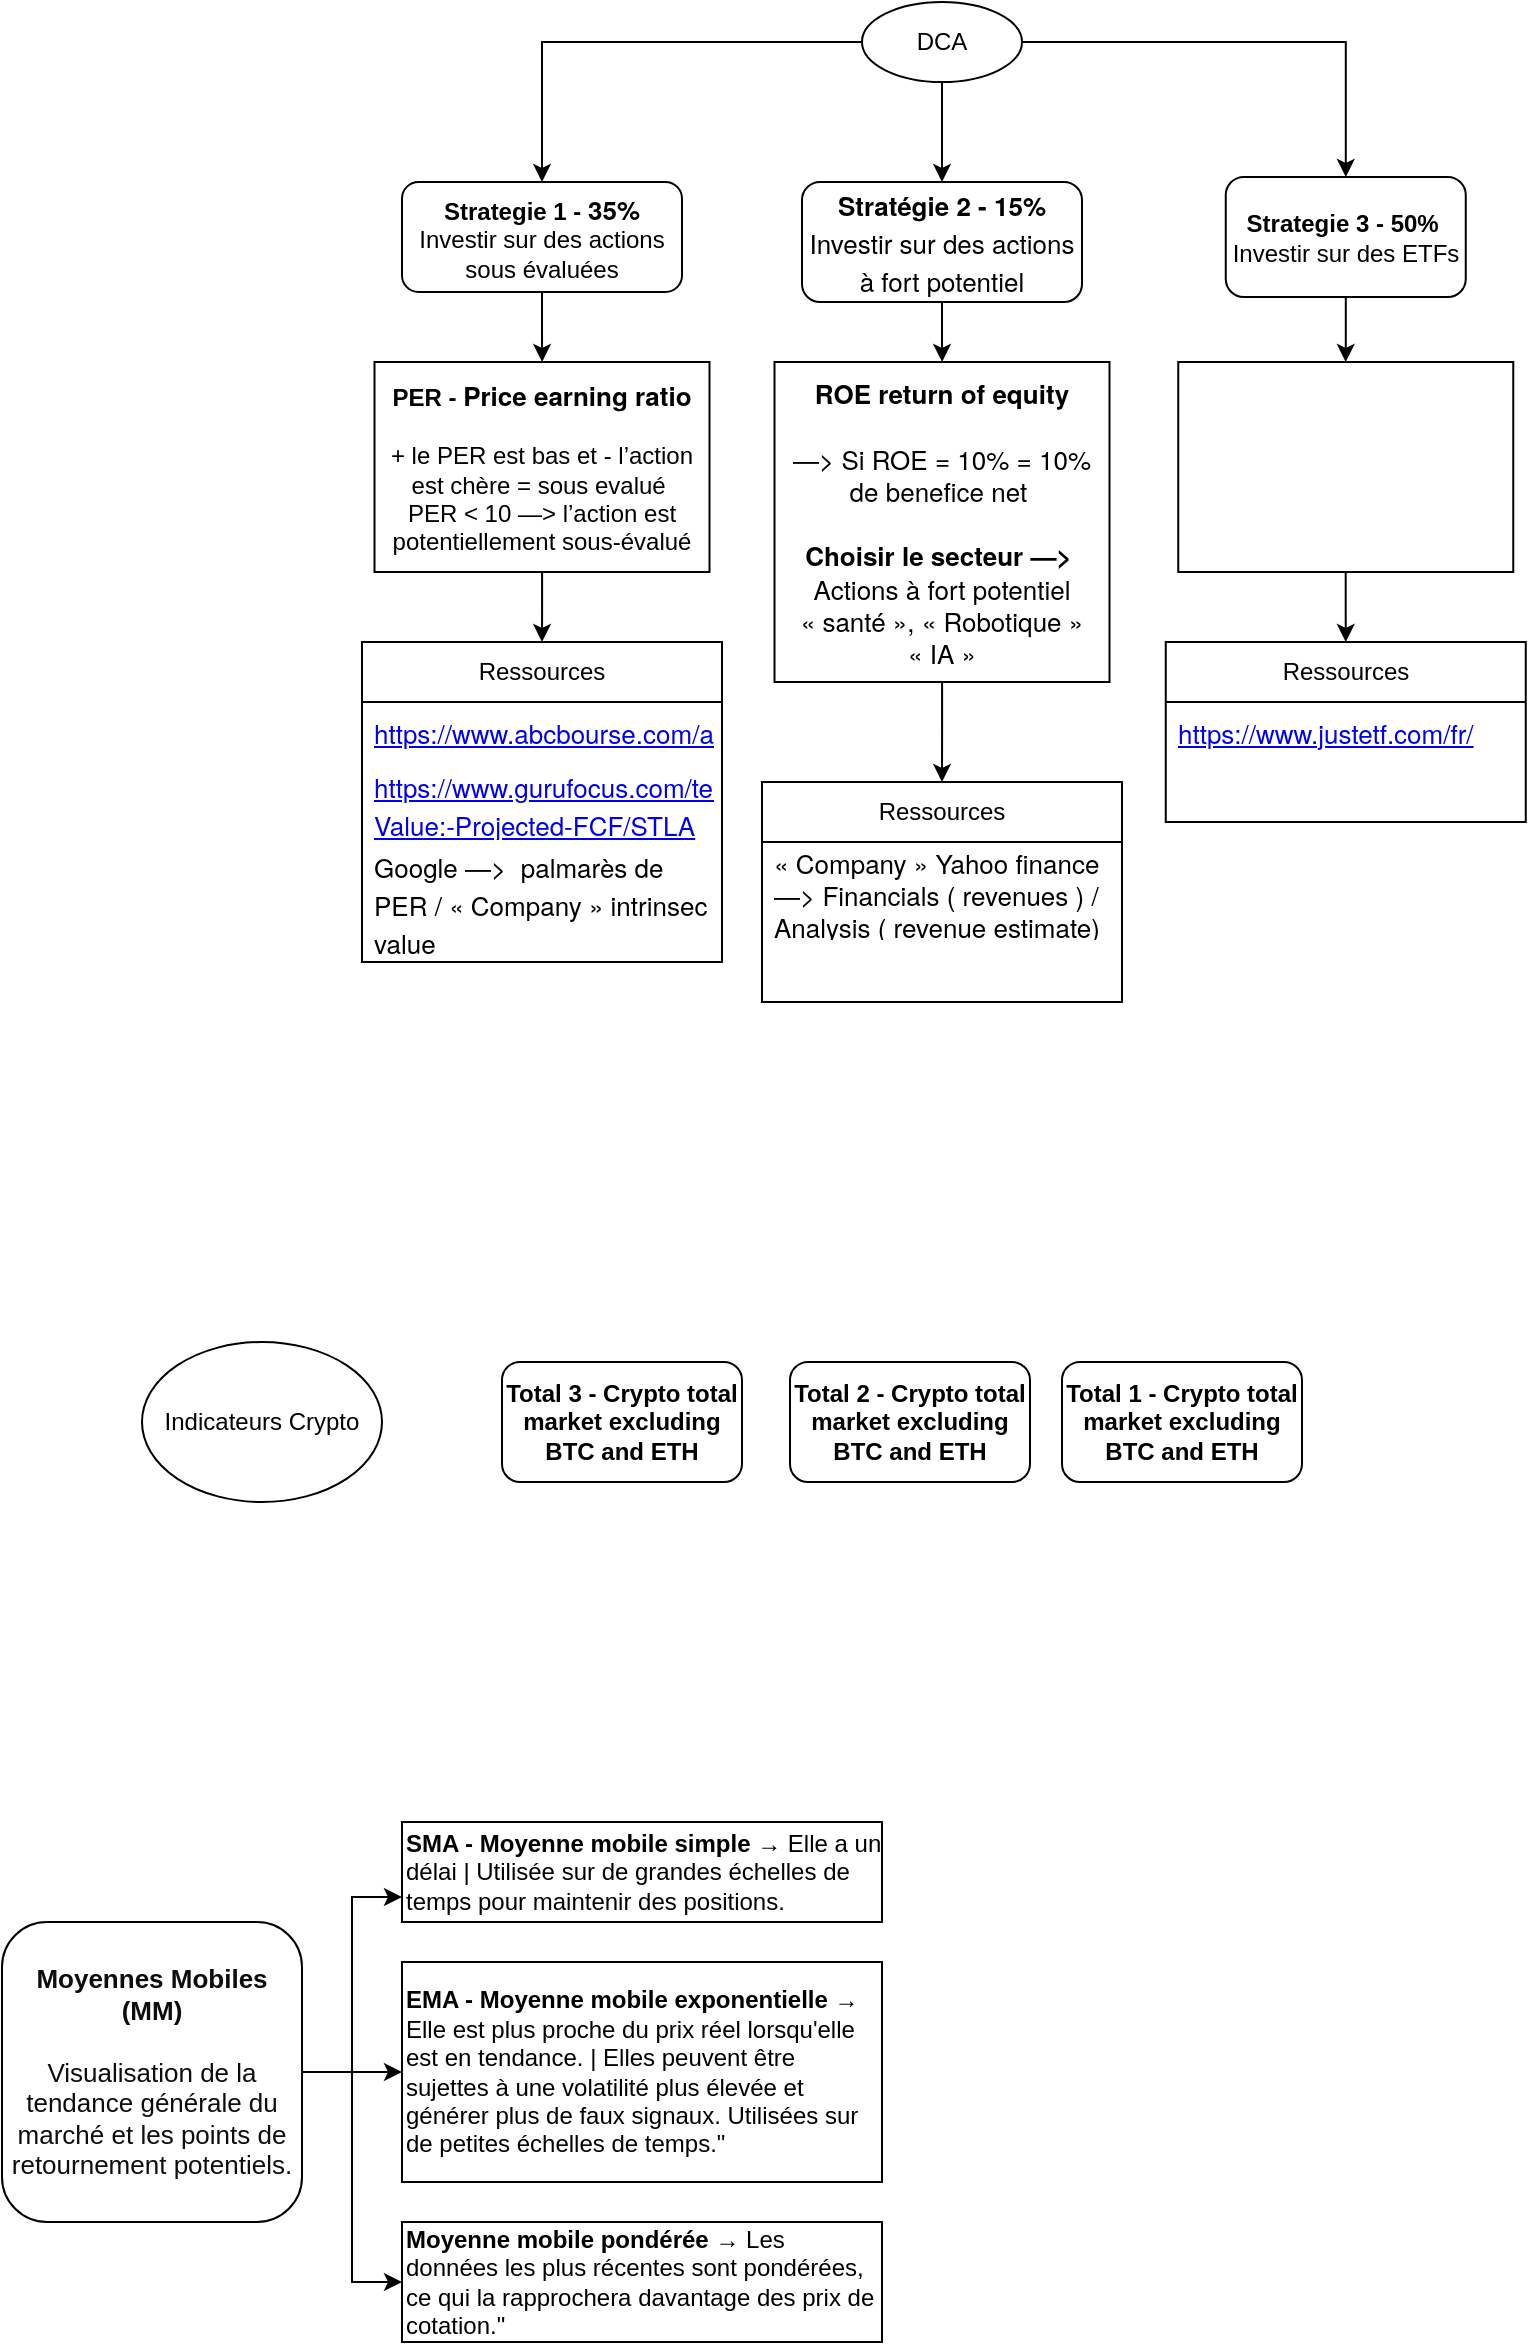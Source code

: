 <mxfile version="24.3.1" type="github">
  <diagram name="Page-1" id="9CWoTmQFCjU30tzJ5nmx">
    <mxGraphModel dx="1995" dy="1865" grid="1" gridSize="10" guides="1" tooltips="1" connect="1" arrows="1" fold="1" page="1" pageScale="1" pageWidth="827" pageHeight="1169" math="0" shadow="0">
      <root>
        <mxCell id="0" />
        <mxCell id="1" parent="0" />
        <mxCell id="JEmahKvNL_3gt_A3U07T-20" style="edgeStyle=orthogonalEdgeStyle;rounded=0;orthogonalLoop=1;jettySize=auto;html=1;entryX=0.5;entryY=0;entryDx=0;entryDy=0;" edge="1" parent="1" source="JEmahKvNL_3gt_A3U07T-33" target="JEmahKvNL_3gt_A3U07T-2">
          <mxGeometry relative="1" as="geometry">
            <mxPoint x="390" y="25.067" as="sourcePoint" />
          </mxGeometry>
        </mxCell>
        <mxCell id="JEmahKvNL_3gt_A3U07T-21" style="edgeStyle=orthogonalEdgeStyle;rounded=0;orthogonalLoop=1;jettySize=auto;html=1;" edge="1" parent="1" source="JEmahKvNL_3gt_A3U07T-33" target="JEmahKvNL_3gt_A3U07T-13">
          <mxGeometry relative="1" as="geometry">
            <mxPoint x="430" y="40" as="sourcePoint" />
          </mxGeometry>
        </mxCell>
        <mxCell id="JEmahKvNL_3gt_A3U07T-22" style="edgeStyle=orthogonalEdgeStyle;rounded=0;orthogonalLoop=1;jettySize=auto;html=1;exitX=1;exitY=0.5;exitDx=0;exitDy=0;" edge="1" parent="1" source="JEmahKvNL_3gt_A3U07T-33" target="JEmahKvNL_3gt_A3U07T-14">
          <mxGeometry relative="1" as="geometry">
            <mxPoint x="470" y="25.067" as="sourcePoint" />
          </mxGeometry>
        </mxCell>
        <mxCell id="JEmahKvNL_3gt_A3U07T-7" style="edgeStyle=orthogonalEdgeStyle;rounded=0;orthogonalLoop=1;jettySize=auto;html=1;" edge="1" parent="1" source="JEmahKvNL_3gt_A3U07T-2" target="JEmahKvNL_3gt_A3U07T-6">
          <mxGeometry relative="1" as="geometry" />
        </mxCell>
        <mxCell id="JEmahKvNL_3gt_A3U07T-2" value="&lt;b&gt;Strategie 1 -&amp;nbsp;&lt;/b&gt;&lt;b style=&quot;font-family: &amp;quot;Helvetica Neue&amp;quot;; font-size: 13px; text-align: start; background-color: initial;&quot;&gt;35%&lt;/b&gt;&lt;b&gt;&lt;br&gt;&lt;/b&gt;Investir sur des actions sous évaluées" style="rounded=1;whiteSpace=wrap;html=1;" vertex="1" parent="1">
          <mxGeometry x="160" y="70" width="140" height="55" as="geometry" />
        </mxCell>
        <mxCell id="JEmahKvNL_3gt_A3U07T-12" style="edgeStyle=orthogonalEdgeStyle;rounded=0;orthogonalLoop=1;jettySize=auto;html=1;" edge="1" parent="1" source="JEmahKvNL_3gt_A3U07T-6" target="JEmahKvNL_3gt_A3U07T-8">
          <mxGeometry relative="1" as="geometry" />
        </mxCell>
        <mxCell id="JEmahKvNL_3gt_A3U07T-6" value="&lt;div&gt;&lt;b style=&quot;background-color: initial;&quot;&gt;PER -&amp;nbsp;&lt;span style=&quot;background-color: initial; font-family: &amp;quot;Helvetica Neue&amp;quot;; font-size: 13px; text-align: start;&quot;&gt;Price earning ratio&lt;/span&gt;&lt;/b&gt;&lt;br&gt;&lt;/div&gt;&lt;div&gt;&lt;br&gt;&lt;/div&gt;+ le PER est bas et - l’action est chère = sous evalué&lt;span style=&quot;forced-color-adjust: none;&quot; class=&quot;Apple-converted-space&quot;&gt;&amp;nbsp;&lt;/span&gt;&lt;br&gt;PER &amp;lt; 10 —&amp;gt; l’action est potentiellement sous-évalué" style="rounded=0;whiteSpace=wrap;html=1;" vertex="1" parent="1">
          <mxGeometry x="146.25" y="160" width="167.5" height="105" as="geometry" />
        </mxCell>
        <mxCell id="JEmahKvNL_3gt_A3U07T-8" value="Ressources" style="swimlane;fontStyle=0;childLayout=stackLayout;horizontal=1;startSize=30;horizontalStack=0;resizeParent=1;resizeParentMax=0;resizeLast=0;collapsible=1;marginBottom=0;whiteSpace=wrap;html=1;" vertex="1" parent="1">
          <mxGeometry x="140" y="300" width="180" height="160" as="geometry">
            <mxRectangle x="148.13" y="300" width="163.75" height="30" as="alternateBounds" />
          </mxGeometry>
        </mxCell>
        <mxCell id="JEmahKvNL_3gt_A3U07T-9" value="&lt;p style=&quot;margin: 0px; font-variant-numeric: normal; font-variant-east-asian: normal; font-variant-alternates: normal; font-kerning: auto; font-optical-sizing: auto; font-feature-settings: normal; font-variation-settings: normal; font-variant-position: normal; font-stretch: normal; font-size: 13px; line-height: normal; font-family: &amp;quot;Helvetica Neue&amp;quot;; color: rgb(220, 161, 13);&quot; class=&quot;p1&quot;&gt;&lt;a href=&quot;https://www.abcbourse.com/analyses/per&quot;&gt;https://www.abcbourse.com/analyses/per&lt;/a&gt;&lt;span style=&quot;color: rgb(0, 0, 0);&quot; class=&quot;s1&quot;&gt;&amp;nbsp;&lt;/span&gt;&lt;/p&gt;" style="text;strokeColor=none;fillColor=none;align=left;verticalAlign=middle;spacingLeft=4;spacingRight=4;overflow=hidden;points=[[0,0.5],[1,0.5]];portConstraint=eastwest;rotatable=0;whiteSpace=wrap;html=1;" vertex="1" parent="JEmahKvNL_3gt_A3U07T-8">
          <mxGeometry y="30" width="180" height="30" as="geometry" />
        </mxCell>
        <mxCell id="JEmahKvNL_3gt_A3U07T-10" value="&lt;p style=&quot;margin: 0px; font-variant-numeric: normal; font-variant-east-asian: normal; font-variant-alternates: normal; font-kerning: auto; font-optical-sizing: auto; font-feature-settings: normal; font-variation-settings: normal; font-variant-position: normal; font-stretch: normal; font-size: 13px; line-height: normal; font-family: &amp;quot;Helvetica Neue&amp;quot;; color: rgb(220, 161, 13);&quot; class=&quot;p1&quot;&gt;&lt;a href=&quot;https://www.gurufocus.com/term/iv_dcf_share/STLA/Intrinsic-Value:-Projected-FCF/STLA&quot;&gt;https://www.gurufocus.com/term/iv_dcf_share/STLA/Intrinsic-Value:-Projected-FCF/STLA&lt;/a&gt;&lt;/p&gt;" style="text;strokeColor=none;fillColor=none;align=left;verticalAlign=middle;spacingLeft=4;spacingRight=4;overflow=hidden;points=[[0,0.5],[1,0.5]];portConstraint=eastwest;rotatable=0;whiteSpace=wrap;html=1;" vertex="1" parent="JEmahKvNL_3gt_A3U07T-8">
          <mxGeometry y="60" width="180" height="40" as="geometry" />
        </mxCell>
        <mxCell id="JEmahKvNL_3gt_A3U07T-11" value="&lt;p style=&quot;margin: 0px; font-variant-numeric: normal; font-variant-east-asian: normal; font-variant-alternates: normal; font-kerning: auto; font-optical-sizing: auto; font-feature-settings: normal; font-variation-settings: normal; font-variant-position: normal; font-stretch: normal; font-size: 13px; line-height: normal; font-family: &amp;quot;Helvetica Neue&amp;quot;;&quot; class=&quot;p1&quot;&gt;Google —&amp;gt;&lt;span class=&quot;Apple-converted-space&quot;&gt;&amp;nbsp; &lt;/span&gt;palmarès de PER / «&amp;nbsp;Company&amp;nbsp;» intrinsec value&lt;/p&gt;" style="text;strokeColor=none;fillColor=none;align=left;verticalAlign=middle;spacingLeft=4;spacingRight=4;overflow=hidden;points=[[0,0.5],[1,0.5]];portConstraint=eastwest;rotatable=0;whiteSpace=wrap;html=1;" vertex="1" parent="JEmahKvNL_3gt_A3U07T-8">
          <mxGeometry y="100" width="180" height="60" as="geometry" />
        </mxCell>
        <mxCell id="JEmahKvNL_3gt_A3U07T-17" style="edgeStyle=orthogonalEdgeStyle;rounded=0;orthogonalLoop=1;jettySize=auto;html=1;" edge="1" parent="1" source="JEmahKvNL_3gt_A3U07T-13" target="JEmahKvNL_3gt_A3U07T-15">
          <mxGeometry relative="1" as="geometry" />
        </mxCell>
        <mxCell id="JEmahKvNL_3gt_A3U07T-13" value="&lt;p style=&quot;margin: 0px; font-variant-numeric: normal; font-variant-east-asian: normal; font-variant-alternates: normal; font-kerning: auto; font-optical-sizing: auto; font-feature-settings: normal; font-variation-settings: normal; font-variant-position: normal; font-stretch: normal; font-size: 13px; line-height: normal; font-family: &amp;quot;Helvetica Neue&amp;quot;;&quot; class=&quot;p1&quot;&gt;&lt;b&gt;Stratégie 2 - 15%&lt;/b&gt;&lt;/p&gt;&lt;p style=&quot;margin: 0px; font-variant-numeric: normal; font-variant-east-asian: normal; font-variant-alternates: normal; font-kerning: auto; font-optical-sizing: auto; font-feature-settings: normal; font-variation-settings: normal; font-variant-position: normal; font-stretch: normal; font-size: 13px; line-height: normal; font-family: &amp;quot;Helvetica Neue&amp;quot;;&quot; class=&quot;p1&quot;&gt;Investir sur des actions à fort potentiel&lt;/p&gt;" style="rounded=1;whiteSpace=wrap;html=1;align=center;" vertex="1" parent="1">
          <mxGeometry x="360" y="70" width="140" height="60" as="geometry" />
        </mxCell>
        <mxCell id="JEmahKvNL_3gt_A3U07T-18" style="edgeStyle=orthogonalEdgeStyle;rounded=0;orthogonalLoop=1;jettySize=auto;html=1;" edge="1" parent="1" source="JEmahKvNL_3gt_A3U07T-14" target="JEmahKvNL_3gt_A3U07T-16">
          <mxGeometry relative="1" as="geometry" />
        </mxCell>
        <mxCell id="JEmahKvNL_3gt_A3U07T-14" value="&lt;b&gt;Strategie 3 - 50%&lt;span class=&quot;Apple-converted-space&quot;&gt;&amp;nbsp;&lt;/span&gt;&lt;/b&gt;&lt;br&gt;Investir sur des ETFs" style="rounded=1;whiteSpace=wrap;html=1;align=center;" vertex="1" parent="1">
          <mxGeometry x="571.88" y="67.5" width="120" height="60" as="geometry" />
        </mxCell>
        <mxCell id="JEmahKvNL_3gt_A3U07T-31" style="edgeStyle=orthogonalEdgeStyle;rounded=0;orthogonalLoop=1;jettySize=auto;html=1;" edge="1" parent="1" source="JEmahKvNL_3gt_A3U07T-15" target="JEmahKvNL_3gt_A3U07T-23">
          <mxGeometry relative="1" as="geometry" />
        </mxCell>
        <mxCell id="JEmahKvNL_3gt_A3U07T-15" value="&lt;div&gt;&lt;b style=&quot;background-color: initial; font-family: &amp;quot;Helvetica Neue&amp;quot;; font-size: 13px;&quot;&gt;&lt;br&gt;&lt;/b&gt;&lt;/div&gt;&lt;div&gt;&lt;b style=&quot;background-color: initial; font-family: &amp;quot;Helvetica Neue&amp;quot;; font-size: 13px;&quot;&gt;ROE return of equity&lt;/b&gt;&lt;br&gt;&lt;/div&gt;&lt;div&gt;&lt;span style=&quot;background-color: initial; font-family: &amp;quot;Helvetica Neue&amp;quot;; font-size: 13px;&quot;&gt;&lt;b&gt;&amp;nbsp;&lt;/b&gt;&lt;/span&gt;&lt;/div&gt;&lt;div&gt;&lt;span style=&quot;background-color: initial; font-family: &amp;quot;Helvetica Neue&amp;quot;; font-size: 13px;&quot;&gt;—&amp;gt; Si ROE = 10% = 10% de benefice net&lt;/span&gt;&lt;span style=&quot;background-color: initial; font-family: &amp;quot;Helvetica Neue&amp;quot;; font-size: 13px;&quot; class=&quot;Apple-converted-space&quot;&gt;&amp;nbsp;&lt;/span&gt;&lt;br&gt;&lt;/div&gt;&lt;b style=&quot;background-color: initial; font-family: &amp;quot;Helvetica Neue&amp;quot;; font-size: 13px;&quot;&gt;&lt;div&gt;&lt;b style=&quot;background-color: initial; font-family: &amp;quot;Helvetica Neue&amp;quot;; font-size: 13px;&quot;&gt;&lt;br&gt;&lt;/b&gt;&lt;/div&gt;Choisir le secteur —&amp;gt;&lt;/b&gt;&lt;span style=&quot;background-color: initial; font-family: &amp;quot;Helvetica Neue&amp;quot;; font-size: 13px;&quot;&gt;&amp;nbsp;&lt;/span&gt;&lt;font face=&quot;Helvetica Neue&quot;&gt;&lt;span style=&quot;font-size: 13px;&quot;&gt;&lt;br&gt;&lt;/span&gt;&lt;/font&gt;&lt;span style=&quot;background-color: initial; font-family: &amp;quot;Helvetica Neue&amp;quot;; font-size: 13px;&quot;&gt;Actions à fort potentiel «&amp;nbsp;santé&amp;nbsp;», «&amp;nbsp;Robotique&amp;nbsp;» «&amp;nbsp;IA&amp;nbsp;»&lt;/span&gt;&lt;br&gt;&lt;div&gt;&lt;br&gt;&lt;/div&gt;&lt;div&gt;&lt;div&gt;&lt;/div&gt;&lt;/div&gt;" style="rounded=0;whiteSpace=wrap;html=1;" vertex="1" parent="1">
          <mxGeometry x="346.25" y="160" width="167.5" height="160" as="geometry" />
        </mxCell>
        <mxCell id="JEmahKvNL_3gt_A3U07T-32" style="edgeStyle=orthogonalEdgeStyle;rounded=0;orthogonalLoop=1;jettySize=auto;html=1;" edge="1" parent="1" source="JEmahKvNL_3gt_A3U07T-16" target="JEmahKvNL_3gt_A3U07T-27">
          <mxGeometry relative="1" as="geometry" />
        </mxCell>
        <mxCell id="JEmahKvNL_3gt_A3U07T-16" value="&lt;div&gt;&lt;/div&gt;" style="rounded=0;whiteSpace=wrap;html=1;" vertex="1" parent="1">
          <mxGeometry x="548.13" y="160" width="167.5" height="105" as="geometry" />
        </mxCell>
        <mxCell id="JEmahKvNL_3gt_A3U07T-23" value="Ressources" style="swimlane;fontStyle=0;childLayout=stackLayout;horizontal=1;startSize=30;horizontalStack=0;resizeParent=1;resizeParentMax=0;resizeLast=0;collapsible=1;marginBottom=0;whiteSpace=wrap;html=1;" vertex="1" parent="1">
          <mxGeometry x="340" y="370" width="180" height="110" as="geometry">
            <mxRectangle x="348.13" y="300" width="163.75" height="30" as="alternateBounds" />
          </mxGeometry>
        </mxCell>
        <mxCell id="JEmahKvNL_3gt_A3U07T-24" value="&lt;span style=&quot;font-family: &amp;quot;Helvetica Neue&amp;quot;; font-size: 13px; background-color: initial;&quot;&gt;«&amp;nbsp;Company&amp;nbsp;» Yahoo finance&lt;/span&gt;&lt;span style=&quot;font-family: &amp;quot;Helvetica Neue&amp;quot;; font-size: 13px; background-color: initial;&quot; class=&quot;Apple-converted-space&quot;&gt;&amp;nbsp; &lt;/span&gt;&lt;span style=&quot;font-family: &amp;quot;Helvetica Neue&amp;quot;; font-size: 13px; background-color: initial;&quot;&gt;—&amp;gt; Financials ( revenues ) / Analysis ( revenue estimate)&lt;/span&gt;&lt;span style=&quot;font-family: &amp;quot;Helvetica Neue&amp;quot;; font-size: 13px; background-color: initial;&quot; class=&quot;Apple-converted-space&quot;&gt;&amp;nbsp;&lt;/span&gt;" style="text;strokeColor=none;fillColor=none;align=left;verticalAlign=middle;spacingLeft=4;spacingRight=4;overflow=hidden;points=[[0,0.5],[1,0.5]];portConstraint=eastwest;rotatable=0;whiteSpace=wrap;html=1;" vertex="1" parent="JEmahKvNL_3gt_A3U07T-23">
          <mxGeometry y="30" width="180" height="50" as="geometry" />
        </mxCell>
        <mxCell id="JEmahKvNL_3gt_A3U07T-25" value="&lt;p class=&quot;p1&quot; style=&quot;margin: 0px; font-variant-numeric: normal; font-variant-east-asian: normal; font-variant-alternates: normal; font-kerning: auto; font-optical-sizing: auto; font-feature-settings: normal; font-variation-settings: normal; font-variant-position: normal; font-stretch: normal; font-size: 13px; line-height: normal; font-family: &amp;quot;Helvetica Neue&amp;quot;; color: rgb(220, 161, 13);&quot;&gt;&lt;br&gt;&lt;/p&gt;" style="text;strokeColor=none;fillColor=none;align=left;verticalAlign=middle;spacingLeft=4;spacingRight=4;overflow=hidden;points=[[0,0.5],[1,0.5]];portConstraint=eastwest;rotatable=0;whiteSpace=wrap;html=1;" vertex="1" parent="JEmahKvNL_3gt_A3U07T-23">
          <mxGeometry y="80" width="180" height="30" as="geometry" />
        </mxCell>
        <mxCell id="JEmahKvNL_3gt_A3U07T-27" value="Ressources" style="swimlane;fontStyle=0;childLayout=stackLayout;horizontal=1;startSize=30;horizontalStack=0;resizeParent=1;resizeParentMax=0;resizeLast=0;collapsible=1;marginBottom=0;whiteSpace=wrap;html=1;" vertex="1" parent="1">
          <mxGeometry x="541.88" y="300" width="180" height="90" as="geometry">
            <mxRectangle x="541.88" y="300" width="163.75" height="30" as="alternateBounds" />
          </mxGeometry>
        </mxCell>
        <mxCell id="JEmahKvNL_3gt_A3U07T-28" value="&lt;p style=&quot;margin: 0px; font-variant-numeric: normal; font-variant-east-asian: normal; font-variant-alternates: normal; font-kerning: auto; font-optical-sizing: auto; font-feature-settings: normal; font-variation-settings: normal; font-variant-position: normal; font-stretch: normal; font-size: 13px; line-height: normal; font-family: &amp;quot;Helvetica Neue&amp;quot;; color: rgb(220, 161, 13);&quot; class=&quot;p1&quot;&gt;&lt;a href=&quot;https://www.justetf.com/fr/&quot;&gt;https://www.justetf.com/fr/&lt;/a&gt;&lt;/p&gt;" style="text;strokeColor=none;fillColor=none;align=left;verticalAlign=middle;spacingLeft=4;spacingRight=4;overflow=hidden;points=[[0,0.5],[1,0.5]];portConstraint=eastwest;rotatable=0;whiteSpace=wrap;html=1;" vertex="1" parent="JEmahKvNL_3gt_A3U07T-27">
          <mxGeometry y="30" width="180" height="30" as="geometry" />
        </mxCell>
        <mxCell id="JEmahKvNL_3gt_A3U07T-29" value="&lt;p style=&quot;margin: 0px; font-variant-numeric: normal; font-variant-east-asian: normal; font-variant-alternates: normal; font-kerning: auto; font-optical-sizing: auto; font-feature-settings: normal; font-variation-settings: normal; font-variant-position: normal; font-stretch: normal; font-size: 13px; line-height: normal; font-family: &amp;quot;Helvetica Neue&amp;quot;; color: rgb(220, 161, 13);&quot; class=&quot;p1&quot;&gt;&lt;br&gt;&lt;/p&gt;" style="text;strokeColor=none;fillColor=none;align=left;verticalAlign=middle;spacingLeft=4;spacingRight=4;overflow=hidden;points=[[0,0.5],[1,0.5]];portConstraint=eastwest;rotatable=0;whiteSpace=wrap;html=1;" vertex="1" parent="JEmahKvNL_3gt_A3U07T-27">
          <mxGeometry y="60" width="180" height="30" as="geometry" />
        </mxCell>
        <mxCell id="JEmahKvNL_3gt_A3U07T-33" value="DCA" style="ellipse;whiteSpace=wrap;html=1;" vertex="1" parent="1">
          <mxGeometry x="390" y="-20" width="80" height="40" as="geometry" />
        </mxCell>
        <mxCell id="JEmahKvNL_3gt_A3U07T-35" value="Indicateurs Crypto" style="ellipse;whiteSpace=wrap;html=1;" vertex="1" parent="1">
          <mxGeometry x="30" y="650" width="120" height="80" as="geometry" />
        </mxCell>
        <mxCell id="JEmahKvNL_3gt_A3U07T-36" value="&lt;b&gt;Total 3 - Crypto total market excluding BTC and ETH&lt;/b&gt;" style="rounded=1;whiteSpace=wrap;html=1;" vertex="1" parent="1">
          <mxGeometry x="210" y="660" width="120" height="60" as="geometry" />
        </mxCell>
        <mxCell id="JEmahKvNL_3gt_A3U07T-37" value="&lt;b&gt;Total 2 - Crypto total market excluding BTC and ETH&lt;/b&gt;" style="rounded=1;whiteSpace=wrap;html=1;" vertex="1" parent="1">
          <mxGeometry x="354" y="660" width="120" height="60" as="geometry" />
        </mxCell>
        <mxCell id="JEmahKvNL_3gt_A3U07T-38" value="&lt;b&gt;Total 1 - Crypto total market excluding BTC and ETH&lt;/b&gt;" style="rounded=1;whiteSpace=wrap;html=1;" vertex="1" parent="1">
          <mxGeometry x="490" y="660" width="120" height="60" as="geometry" />
        </mxCell>
        <mxCell id="JEmahKvNL_3gt_A3U07T-46" style="edgeStyle=orthogonalEdgeStyle;rounded=0;orthogonalLoop=1;jettySize=auto;html=1;entryX=0;entryY=0.75;entryDx=0;entryDy=0;" edge="1" parent="1" source="JEmahKvNL_3gt_A3U07T-39" target="JEmahKvNL_3gt_A3U07T-42">
          <mxGeometry relative="1" as="geometry" />
        </mxCell>
        <mxCell id="JEmahKvNL_3gt_A3U07T-47" style="edgeStyle=orthogonalEdgeStyle;rounded=0;orthogonalLoop=1;jettySize=auto;html=1;entryX=0;entryY=0.5;entryDx=0;entryDy=0;" edge="1" parent="1" source="JEmahKvNL_3gt_A3U07T-39" target="JEmahKvNL_3gt_A3U07T-43">
          <mxGeometry relative="1" as="geometry" />
        </mxCell>
        <mxCell id="JEmahKvNL_3gt_A3U07T-48" style="edgeStyle=orthogonalEdgeStyle;rounded=0;orthogonalLoop=1;jettySize=auto;html=1;entryX=0;entryY=0.5;entryDx=0;entryDy=0;" edge="1" parent="1" source="JEmahKvNL_3gt_A3U07T-39" target="JEmahKvNL_3gt_A3U07T-45">
          <mxGeometry relative="1" as="geometry" />
        </mxCell>
        <mxCell id="JEmahKvNL_3gt_A3U07T-39" value="&lt;span style=&quot;border: 0px solid rgb(227, 227, 227); box-sizing: border-box; --tw-border-spacing-x: 0; --tw-border-spacing-y: 0; --tw-translate-x: 0; --tw-translate-y: 0; --tw-rotate: 0; --tw-skew-x: 0; --tw-skew-y: 0; --tw-scale-x: 1; --tw-scale-y: 1; --tw-pan-x: ; --tw-pan-y: ; --tw-pinch-zoom: ; --tw-scroll-snap-strictness: proximity; --tw-gradient-from-position: ; --tw-gradient-via-position: ; --tw-gradient-to-position: ; --tw-ordinal: ; --tw-slashed-zero: ; --tw-numeric-figure: ; --tw-numeric-spacing: ; --tw-numeric-fraction: ; --tw-ring-inset: ; --tw-ring-offset-width: 0px; --tw-ring-offset-color: #fff; --tw-ring-color: rgba(69,89,164,.5); --tw-ring-offset-shadow: 0 0 transparent; --tw-ring-shadow: 0 0 transparent; --tw-shadow: 0 0 transparent; --tw-shadow-colored: 0 0 transparent; --tw-blur: ; --tw-brightness: ; --tw-contrast: ; --tw-grayscale: ; --tw-hue-rotate: ; --tw-invert: ; --tw-saturate: ; --tw-sepia: ; --tw-drop-shadow: ; --tw-backdrop-blur: ; --tw-backdrop-brightness: ; --tw-backdrop-contrast: ; --tw-backdrop-grayscale: ; --tw-backdrop-hue-rotate: ; --tw-backdrop-invert: ; --tw-backdrop-opacity: ; --tw-backdrop-saturate: ; --tw-backdrop-sepia: ; --tw-contain-size: ; --tw-contain-layout: ; --tw-contain-paint: ; --tw-contain-style: ; font-weight: 600; color: rgb(13, 13, 13); text-align: left; white-space-collapse: preserve; background-color: rgb(255, 255, 255);&quot;&gt;&lt;font face=&quot;Helvetica&quot; style=&quot;font-size: 13px;&quot;&gt;Moyennes Mobiles (MM)&lt;/font&gt;&lt;/span&gt;&lt;div&gt;&lt;span style=&quot;border: 0px solid rgb(227, 227, 227); box-sizing: border-box; --tw-border-spacing-x: 0; --tw-border-spacing-y: 0; --tw-translate-x: 0; --tw-translate-y: 0; --tw-rotate: 0; --tw-skew-x: 0; --tw-skew-y: 0; --tw-scale-x: 1; --tw-scale-y: 1; --tw-pan-x: ; --tw-pan-y: ; --tw-pinch-zoom: ; --tw-scroll-snap-strictness: proximity; --tw-gradient-from-position: ; --tw-gradient-via-position: ; --tw-gradient-to-position: ; --tw-ordinal: ; --tw-slashed-zero: ; --tw-numeric-figure: ; --tw-numeric-spacing: ; --tw-numeric-fraction: ; --tw-ring-inset: ; --tw-ring-offset-width: 0px; --tw-ring-offset-color: #fff; --tw-ring-color: rgba(69,89,164,.5); --tw-ring-offset-shadow: 0 0 transparent; --tw-ring-shadow: 0 0 transparent; --tw-shadow: 0 0 transparent; --tw-shadow-colored: 0 0 transparent; --tw-blur: ; --tw-brightness: ; --tw-contrast: ; --tw-grayscale: ; --tw-hue-rotate: ; --tw-invert: ; --tw-saturate: ; --tw-sepia: ; --tw-drop-shadow: ; --tw-backdrop-blur: ; --tw-backdrop-brightness: ; --tw-backdrop-contrast: ; --tw-backdrop-grayscale: ; --tw-backdrop-hue-rotate: ; --tw-backdrop-invert: ; --tw-backdrop-opacity: ; --tw-backdrop-saturate: ; --tw-backdrop-sepia: ; --tw-contain-size: ; --tw-contain-layout: ; --tw-contain-paint: ; --tw-contain-style: ; font-weight: 600; color: rgb(13, 13, 13); text-align: left; white-space-collapse: preserve; background-color: rgb(255, 255, 255);&quot;&gt;&lt;font face=&quot;Helvetica&quot; style=&quot;font-size: 13px;&quot;&gt;&lt;br&gt;&lt;/font&gt;&lt;/span&gt;&lt;/div&gt;&lt;div&gt;&lt;span style=&quot;border: 0px solid rgb(227, 227, 227); box-sizing: border-box; --tw-border-spacing-x: 0; --tw-border-spacing-y: 0; --tw-translate-x: 0; --tw-translate-y: 0; --tw-rotate: 0; --tw-skew-x: 0; --tw-skew-y: 0; --tw-scale-x: 1; --tw-scale-y: 1; --tw-pan-x: ; --tw-pan-y: ; --tw-pinch-zoom: ; --tw-scroll-snap-strictness: proximity; --tw-gradient-from-position: ; --tw-gradient-via-position: ; --tw-gradient-to-position: ; --tw-ordinal: ; --tw-slashed-zero: ; --tw-numeric-figure: ; --tw-numeric-spacing: ; --tw-numeric-fraction: ; --tw-ring-inset: ; --tw-ring-offset-width: 0px; --tw-ring-offset-color: #fff; --tw-ring-color: rgba(69,89,164,.5); --tw-ring-offset-shadow: 0 0 transparent; --tw-ring-shadow: 0 0 transparent; --tw-shadow: 0 0 transparent; --tw-shadow-colored: 0 0 transparent; --tw-blur: ; --tw-brightness: ; --tw-contrast: ; --tw-grayscale: ; --tw-hue-rotate: ; --tw-invert: ; --tw-saturate: ; --tw-sepia: ; --tw-drop-shadow: ; --tw-backdrop-blur: ; --tw-backdrop-brightness: ; --tw-backdrop-contrast: ; --tw-backdrop-grayscale: ; --tw-backdrop-hue-rotate: ; --tw-backdrop-invert: ; --tw-backdrop-opacity: ; --tw-backdrop-saturate: ; --tw-backdrop-sepia: ; --tw-contain-size: ; --tw-contain-layout: ; --tw-contain-paint: ; --tw-contain-style: ; font-weight: 600; color: rgb(13, 13, 13); text-align: left; white-space-collapse: preserve; background-color: rgb(255, 255, 255);&quot;&gt;&lt;span style=&quot;font-size: 13px; font-weight: 400;&quot;&gt;Visualisation de la tendance générale du marché et les points de retournement potentiels.&lt;/span&gt;&lt;font face=&quot;Helvetica&quot; style=&quot;font-size: 13px;&quot;&gt;&lt;br&gt;&lt;/font&gt;&lt;/span&gt;&lt;/div&gt;" style="rounded=1;whiteSpace=wrap;html=1;" vertex="1" parent="1">
          <mxGeometry x="-40" y="940" width="150" height="150" as="geometry" />
        </mxCell>
        <mxCell id="JEmahKvNL_3gt_A3U07T-42" value="&lt;b&gt;SMA - Moyenne mobile simple →&lt;/b&gt; Elle a un délai | Utilisée sur de grandes échelles de temps pour maintenir des positions." style="rounded=0;whiteSpace=wrap;html=1;align=left;" vertex="1" parent="1">
          <mxGeometry x="160" y="890" width="240" height="50" as="geometry" />
        </mxCell>
        <mxCell id="JEmahKvNL_3gt_A3U07T-43" value="&lt;b&gt;EMA - Moyenne mobile exponentielle →&lt;/b&gt; Elle est plus proche du prix réel lorsqu&#39;elle est en tendance. | Elles peuvent être sujettes à une volatilité plus élevée et générer plus de faux signaux. Utilisées sur de petites échelles de temps.&quot;" style="rounded=0;whiteSpace=wrap;html=1;align=left;" vertex="1" parent="1">
          <mxGeometry x="160" y="960" width="240" height="110" as="geometry" />
        </mxCell>
        <mxCell id="JEmahKvNL_3gt_A3U07T-45" value="&lt;b&gt;Moyenne mobile pondérée →&lt;/b&gt; Les données les plus récentes sont pondérées, ce qui la rapprochera davantage des prix de cotation.&quot;" style="rounded=0;whiteSpace=wrap;html=1;align=left;" vertex="1" parent="1">
          <mxGeometry x="160" y="1090" width="240" height="60" as="geometry" />
        </mxCell>
      </root>
    </mxGraphModel>
  </diagram>
</mxfile>
